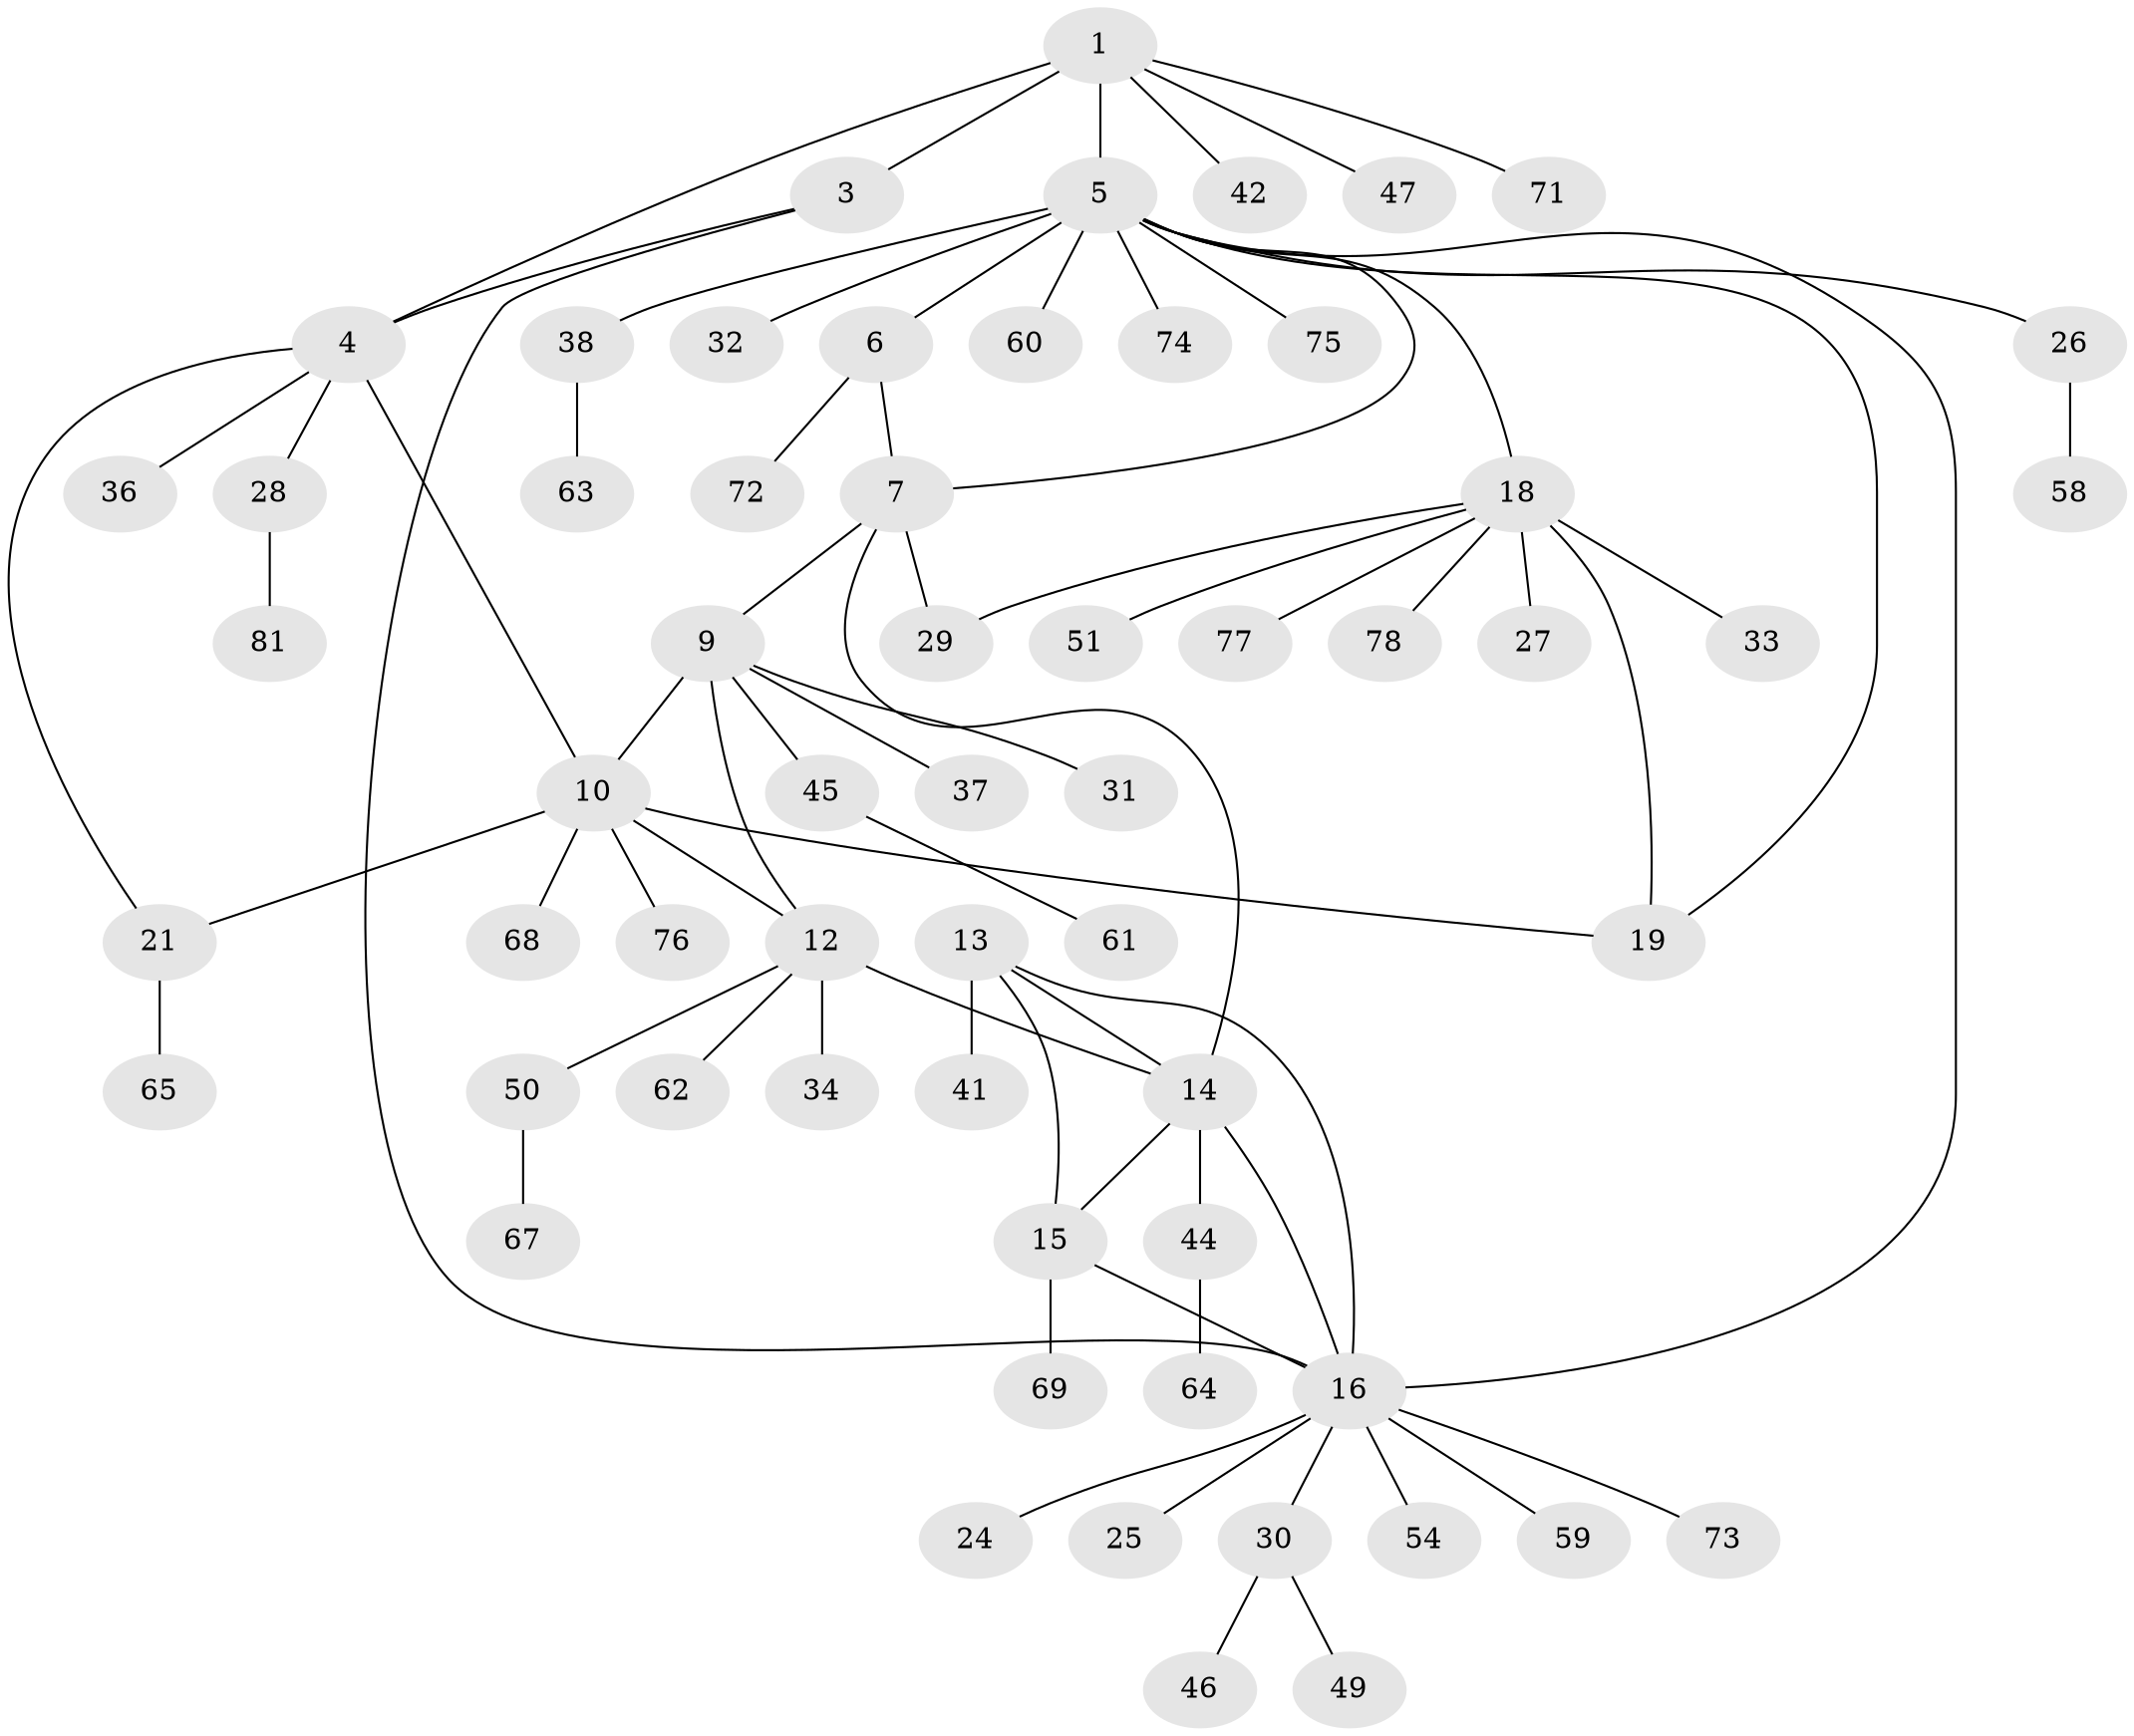 // Generated by graph-tools (version 1.1) at 2025/24/03/03/25 07:24:13]
// undirected, 60 vertices, 73 edges
graph export_dot {
graph [start="1"]
  node [color=gray90,style=filled];
  1 [super="+2"];
  3;
  4 [super="+22"];
  5 [super="+17"];
  6 [super="+57"];
  7 [super="+8"];
  9 [super="+11"];
  10 [super="+56"];
  12 [super="+23"];
  13 [super="+35"];
  14 [super="+40"];
  15 [super="+66"];
  16 [super="+52"];
  18 [super="+20"];
  19;
  21 [super="+70"];
  24;
  25;
  26 [super="+53"];
  27;
  28;
  29 [super="+82"];
  30;
  31 [super="+43"];
  32;
  33 [super="+39"];
  34;
  36;
  37 [super="+80"];
  38;
  41 [super="+48"];
  42;
  44;
  45;
  46;
  47;
  49;
  50 [super="+55"];
  51;
  54;
  58;
  59;
  60 [super="+79"];
  61;
  62;
  63;
  64;
  65;
  67;
  68;
  69;
  71;
  72;
  73;
  74;
  75;
  76;
  77;
  78;
  81;
  1 -- 3 [weight=2];
  1 -- 4 [weight=2];
  1 -- 42;
  1 -- 71;
  1 -- 5 [weight=2];
  1 -- 47;
  3 -- 4;
  3 -- 16;
  4 -- 10;
  4 -- 21;
  4 -- 28;
  4 -- 36;
  5 -- 6;
  5 -- 7 [weight=2];
  5 -- 26;
  5 -- 32;
  5 -- 38;
  5 -- 60 [weight=2];
  5 -- 74;
  5 -- 75;
  5 -- 16;
  5 -- 18 [weight=2];
  5 -- 19;
  6 -- 7 [weight=2];
  6 -- 72;
  7 -- 29;
  7 -- 14;
  7 -- 9;
  9 -- 10 [weight=2];
  9 -- 12 [weight=2];
  9 -- 31;
  9 -- 45;
  9 -- 37;
  10 -- 12;
  10 -- 19;
  10 -- 21;
  10 -- 68;
  10 -- 76;
  12 -- 14;
  12 -- 50;
  12 -- 34;
  12 -- 62;
  13 -- 14;
  13 -- 15;
  13 -- 16;
  13 -- 41;
  14 -- 15;
  14 -- 16;
  14 -- 44;
  15 -- 16;
  15 -- 69;
  16 -- 24;
  16 -- 25;
  16 -- 30;
  16 -- 54;
  16 -- 59;
  16 -- 73;
  18 -- 19 [weight=2];
  18 -- 27;
  18 -- 33;
  18 -- 77;
  18 -- 51;
  18 -- 29;
  18 -- 78;
  21 -- 65;
  26 -- 58;
  28 -- 81;
  30 -- 46;
  30 -- 49;
  38 -- 63;
  44 -- 64;
  45 -- 61;
  50 -- 67;
}

